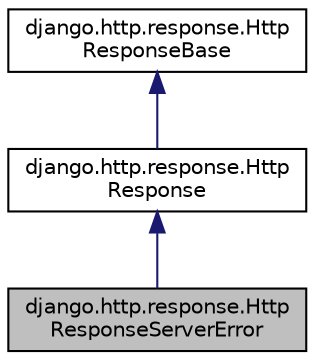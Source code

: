 digraph "django.http.response.HttpResponseServerError"
{
 // LATEX_PDF_SIZE
  edge [fontname="Helvetica",fontsize="10",labelfontname="Helvetica",labelfontsize="10"];
  node [fontname="Helvetica",fontsize="10",shape=record];
  Node1 [label="django.http.response.Http\lResponseServerError",height=0.2,width=0.4,color="black", fillcolor="grey75", style="filled", fontcolor="black",tooltip=" "];
  Node2 -> Node1 [dir="back",color="midnightblue",fontsize="10",style="solid",fontname="Helvetica"];
  Node2 [label="django.http.response.Http\lResponse",height=0.2,width=0.4,color="black", fillcolor="white", style="filled",URL="$classdjango_1_1http_1_1response_1_1_http_response.html",tooltip=" "];
  Node3 -> Node2 [dir="back",color="midnightblue",fontsize="10",style="solid",fontname="Helvetica"];
  Node3 [label="django.http.response.Http\lResponseBase",height=0.2,width=0.4,color="black", fillcolor="white", style="filled",URL="$classdjango_1_1http_1_1response_1_1_http_response_base.html",tooltip=" "];
}
